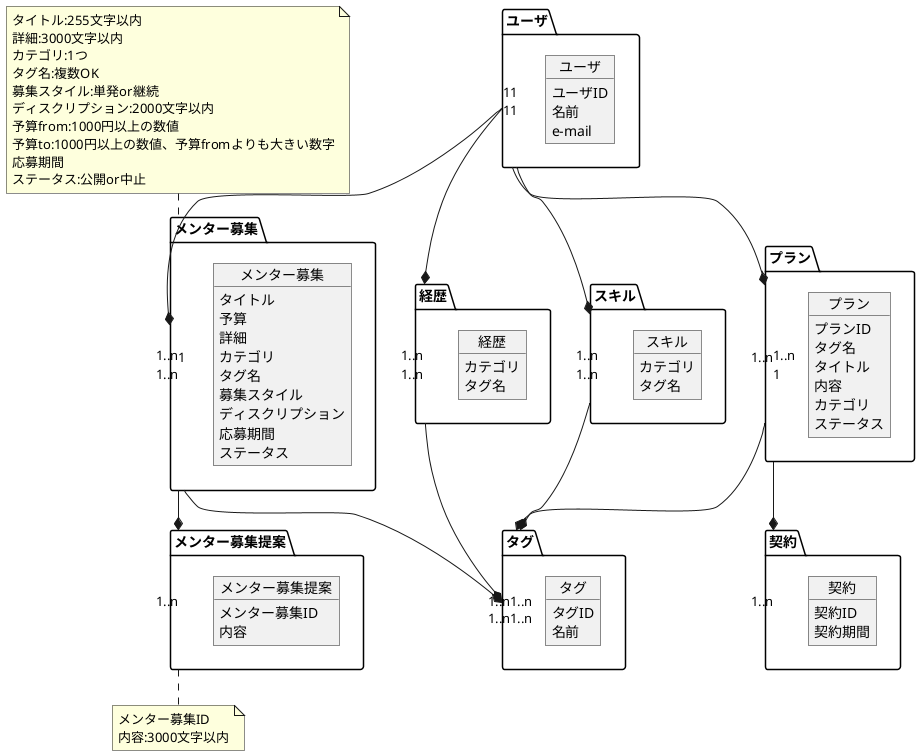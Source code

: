 @startuml
package "メンター募集" {
  object メンター募集 {
    タイトル
    予算
    詳細
    カテゴリ
    タグ名
    募集スタイル
    ディスクリプション
    応募期間
    ステータス
  }
}
note top of メンター募集
  タイトル:255文字以内
  詳細:3000文字以内
  カテゴリ:1つ
  タグ名:複数OK
  募集スタイル:単発or継続
  ディスクリプション:2000文字以内
  予算from:1000円以上の数値
  予算to:1000円以上の数値、予算fromよりも大きい数字
  応募期間
  ステータス:公開or中止
end note

package "プラン" {
  object プラン {
    プランID
    タグ名
    タイトル
    内容
    カテゴリ
    ステータス
  }
}

package "メンター募集提案" {
  object メンター募集提案 {
    メンター募集ID
    内容
  }
}
note bottom of メンター募集提案
  メンター募集ID
  内容:3000文字以内
end note

package "タグ" {
  object タグ {
    タグID
    名前
  }
}

package "ユーザ" {
  object ユーザ {
    ユーザID
    名前
    e-mail
  }
}

package "経歴" {
  object 経歴 {
		カテゴリ
		タグ名
  }
}


package "スキル" {
  object スキル {
		カテゴリ
		タグ名
  }
}

package "契約" {
  object 契約 {
		契約ID
		契約期間
  }
}

メンター募集 "1" --* "1..n" メンター募集提案
メンター募集 "1..n" --* "1..n" タグ
プラン "1..n" --* "1..n" タグ
ユーザ "1" --* "1..n" プラン
ユーザ "1" --* "1..n" メンター募集
ユーザ "1" --* "1..n" スキル
ユーザ "1" --* "1..n" 経歴
スキル "1..n" --* "1..n" タグ
経歴 "1..n" --* "1..n" タグ
プラン "1" --* "1..n" 契約



@enduml